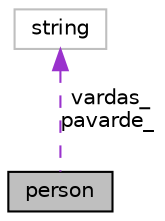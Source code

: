 digraph "person"
{
  edge [fontname="Helvetica",fontsize="10",labelfontname="Helvetica",labelfontsize="10"];
  node [fontname="Helvetica",fontsize="10",shape=record];
  Node2 [label="person",height=0.2,width=0.4,color="black", fillcolor="grey75", style="filled", fontcolor="black"];
  Node3 -> Node2 [dir="back",color="darkorchid3",fontsize="10",style="dashed",label=" vardas_\npavarde_" ,fontname="Helvetica"];
  Node3 [label="string",height=0.2,width=0.4,color="grey75", fillcolor="white", style="filled"];
}
